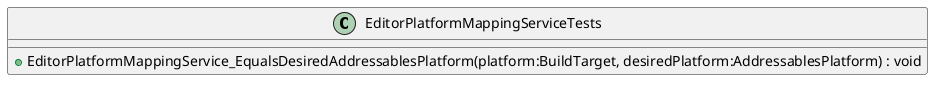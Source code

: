 @startuml
class EditorPlatformMappingServiceTests {
    + EditorPlatformMappingService_EqualsDesiredAddressablesPlatform(platform:BuildTarget, desiredPlatform:AddressablesPlatform) : void
}
@enduml

